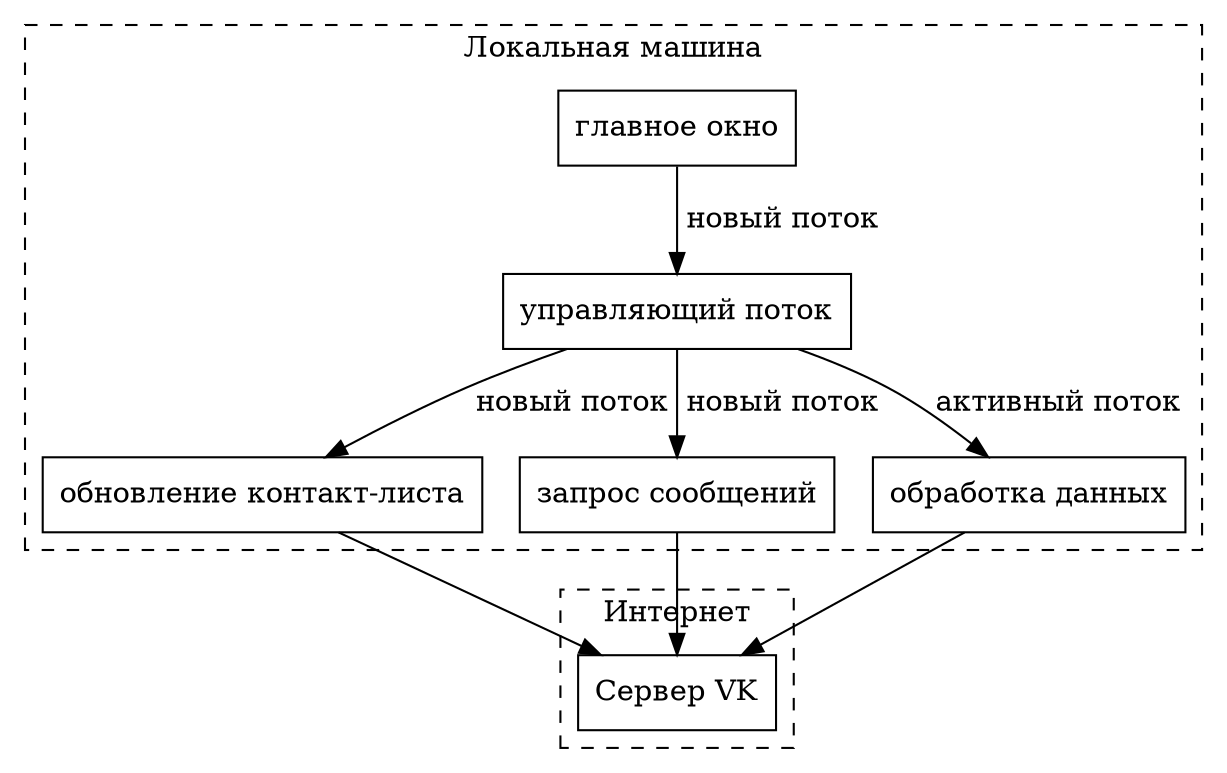 // dot -Tpdf complex.dot -o complex.pdf
digraph G
{
	node [shape=record]
	subgraph cluster1 
	{
		label = "Локальная машина";
		"главное окно",
		"управляющий поток",
		"обновление контакт-листа",
		"запрос сообщений",
		"обработка данных"
		style = "dashed";
	}
	subgraph cluster2
	{
		label = "Интернет";
		"Сервер VK"
		style = "dashed";
	}
	"главное окно" -> "управляющий поток" [label = " новый поток"]
	"управляющий поток" -> "обновление контакт-листа" [label = " новый поток"]
	"управляющий поток" -> "запрос сообщений" [label = " новый поток"]
	"управляющий поток" -> "обработка данных" [label = "активный поток"]
	"обновление контакт-листа" -> "Сервер VK"
	"запрос сообщений" -> "Сервер VK"
	"обработка данных" ->  "Сервер VK"
}
